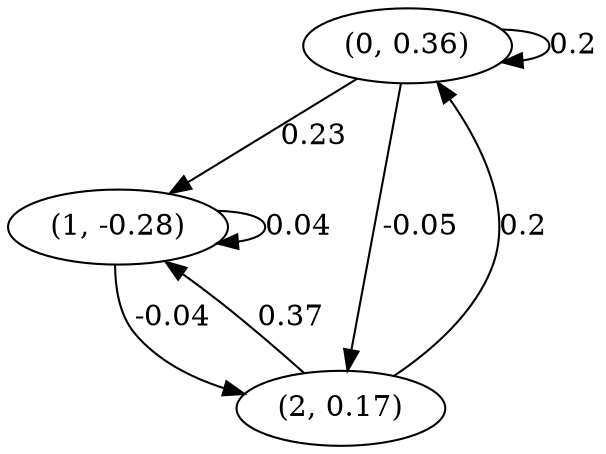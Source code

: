 digraph {
    0 [ label = "(0, 0.36)" ]
    1 [ label = "(1, -0.28)" ]
    2 [ label = "(2, 0.17)" ]
    0 -> 0 [ label = "0.2" ]
    1 -> 1 [ label = "0.04" ]
    2 -> 0 [ label = "0.2" ]
    0 -> 1 [ label = "0.23" ]
    2 -> 1 [ label = "0.37" ]
    0 -> 2 [ label = "-0.05" ]
    1 -> 2 [ label = "-0.04" ]
}

